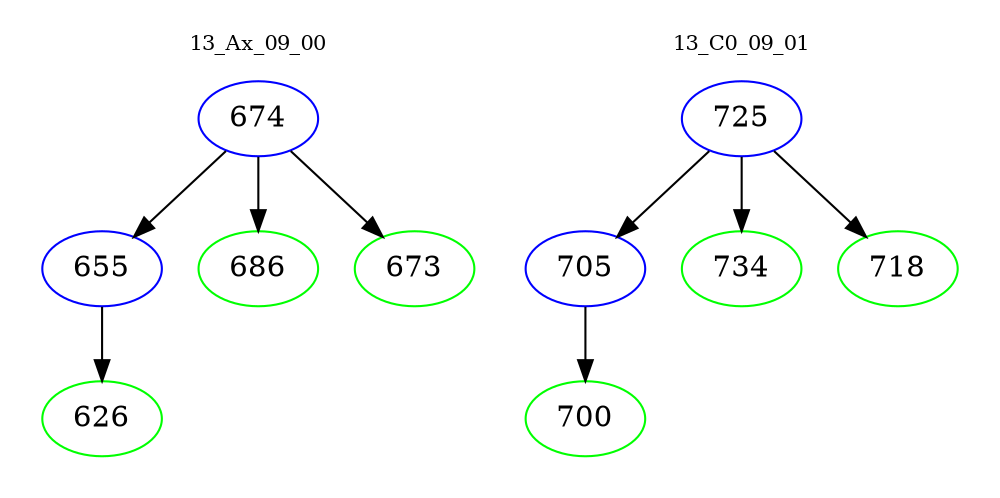 digraph{
subgraph cluster_0 {
color = white
label = "13_Ax_09_00";
fontsize=10;
T0_674 [label="674", color="blue"]
T0_674 -> T0_655 [color="black"]
T0_655 [label="655", color="blue"]
T0_655 -> T0_626 [color="black"]
T0_626 [label="626", color="green"]
T0_674 -> T0_686 [color="black"]
T0_686 [label="686", color="green"]
T0_674 -> T0_673 [color="black"]
T0_673 [label="673", color="green"]
}
subgraph cluster_1 {
color = white
label = "13_C0_09_01";
fontsize=10;
T1_725 [label="725", color="blue"]
T1_725 -> T1_705 [color="black"]
T1_705 [label="705", color="blue"]
T1_705 -> T1_700 [color="black"]
T1_700 [label="700", color="green"]
T1_725 -> T1_734 [color="black"]
T1_734 [label="734", color="green"]
T1_725 -> T1_718 [color="black"]
T1_718 [label="718", color="green"]
}
}
